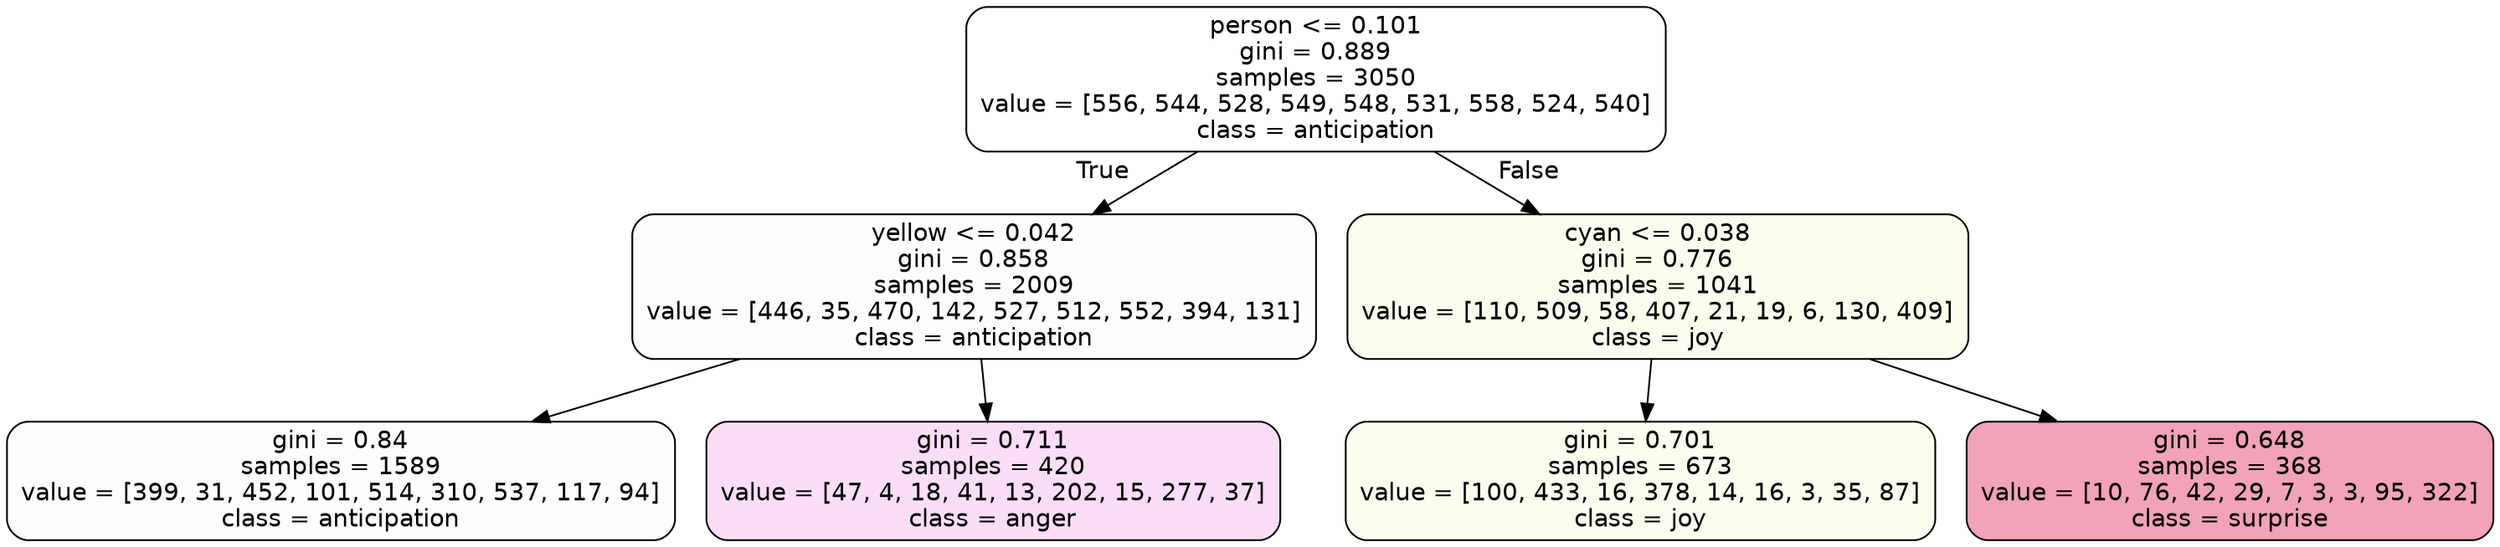 digraph Tree {
node [shape=box, style="filled, rounded", color="black", fontname=helvetica] ;
edge [fontname=helvetica] ;
0 [label="person <= 0.101\ngini = 0.889\nsamples = 3050\nvalue = [556, 544, 528, 549, 548, 531, 558, 524, 540]\nclass = anticipation", fillcolor="#8139e500"] ;
1 [label="yellow <= 0.042\ngini = 0.858\nsamples = 2009\nvalue = [446, 35, 470, 142, 527, 512, 552, 394, 131]\nclass = anticipation", fillcolor="#8139e502"] ;
0 -> 1 [labeldistance=2.5, labelangle=45, headlabel="True"] ;
2 [label="gini = 0.84\nsamples = 1589\nvalue = [399, 31, 452, 101, 514, 310, 537, 117, 94]\nclass = anticipation", fillcolor="#8139e503"] ;
1 -> 2 ;
3 [label="gini = 0.711\nsamples = 420\nvalue = [47, 4, 18, 41, 13, 202, 15, 277, 37]\nclass = anger", fillcolor="#e539d72a"] ;
1 -> 3 ;
4 [label="cyan <= 0.038\ngini = 0.776\nsamples = 1041\nvalue = [110, 509, 58, 407, 21, 19, 6, 130, 409]\nclass = joy", fillcolor="#d7e53914"] ;
0 -> 4 [labeldistance=2.5, labelangle=-45, headlabel="False"] ;
5 [label="gini = 0.701\nsamples = 673\nvalue = [100, 433, 16, 378, 14, 16, 3, 35, 87]\nclass = joy", fillcolor="#d7e53914"] ;
4 -> 5 ;
6 [label="gini = 0.648\nsamples = 368\nvalue = [10, 76, 42, 29, 7, 3, 3, 95, 322]\nclass = surprise", fillcolor="#e5396476"] ;
4 -> 6 ;
}